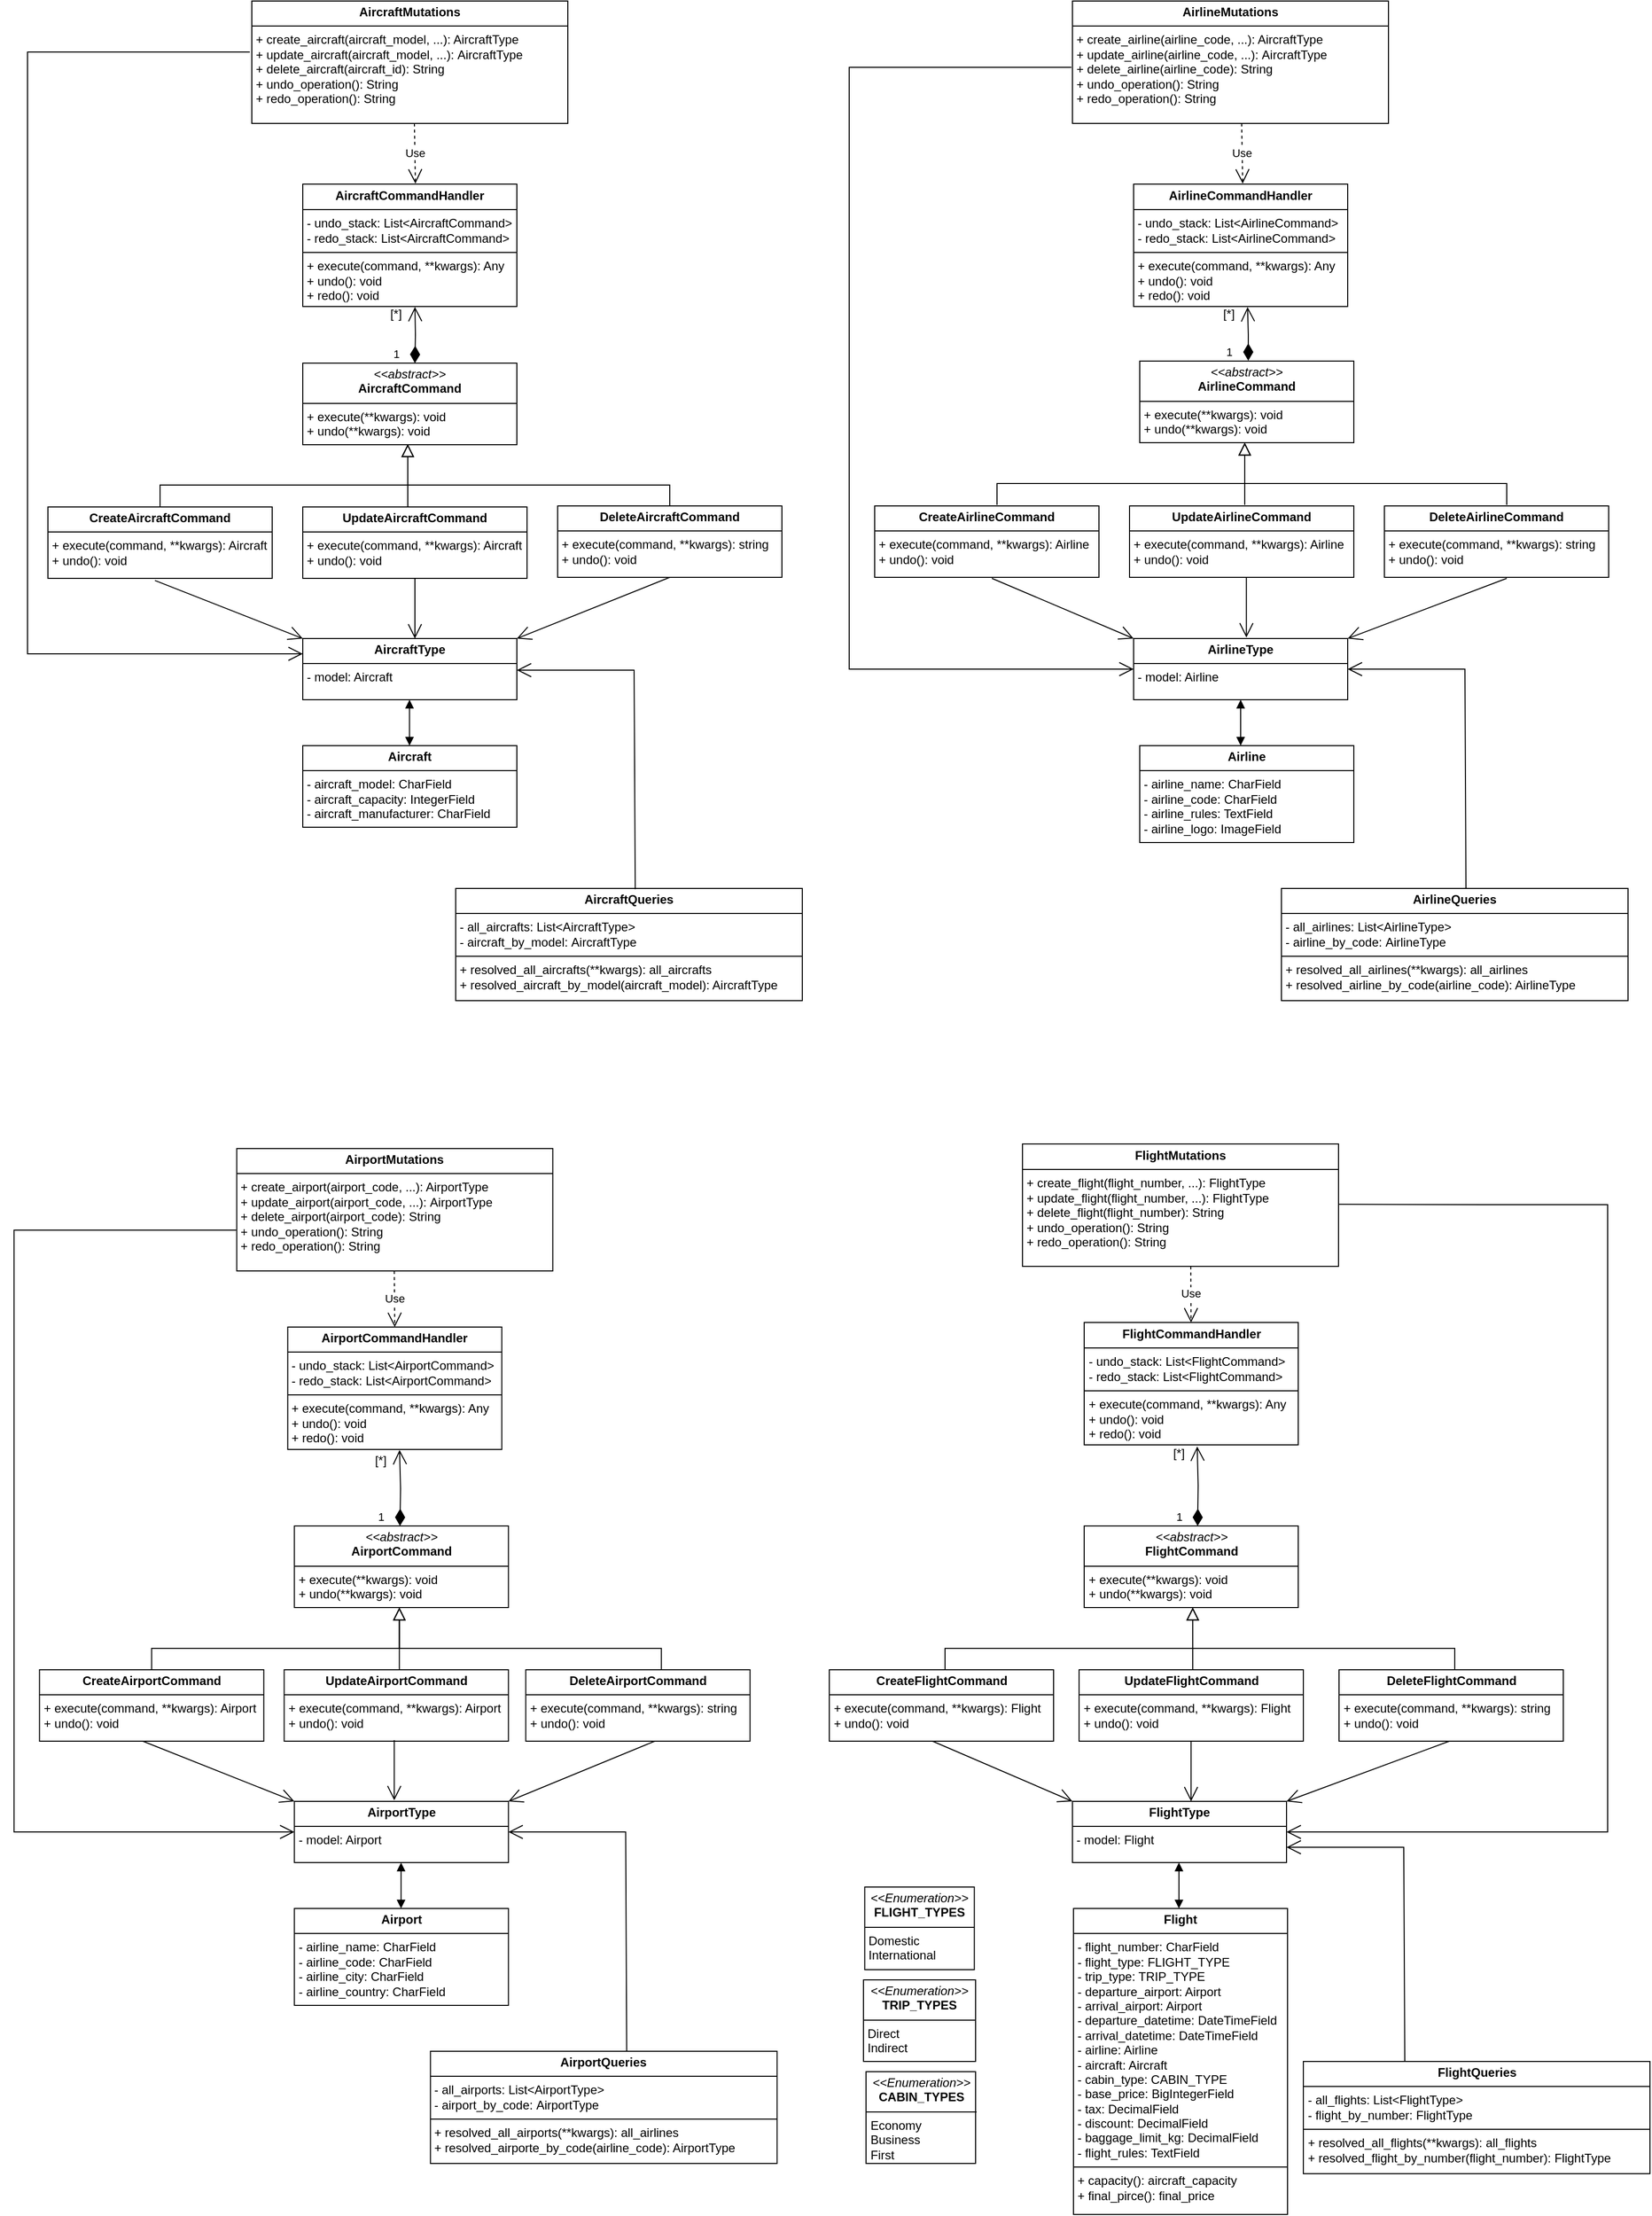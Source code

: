 <mxfile version="25.0.2">
  <diagram id="C5RBs43oDa-KdzZeNtuy" name="Page-1">
    <mxGraphModel dx="2390" dy="1393" grid="1" gridSize="10" guides="1" tooltips="1" connect="1" arrows="1" fold="1" page="1" pageScale="1" pageWidth="827" pageHeight="1169" math="0" shadow="0">
      <root>
        <mxCell id="WIyWlLk6GJQsqaUBKTNV-0" />
        <mxCell id="WIyWlLk6GJQsqaUBKTNV-1" parent="WIyWlLk6GJQsqaUBKTNV-0" />
        <mxCell id="HoljnPIvToN0olSSxeQU-0" value="&lt;p style=&quot;margin:0px;margin-top:4px;text-align:center;&quot;&gt;&lt;b&gt;AircraftCommandHandler&lt;/b&gt;&lt;/p&gt;&lt;hr size=&quot;1&quot; style=&quot;border-style:solid;&quot;&gt;&lt;p style=&quot;margin:0px;margin-left:4px;&quot;&gt;- undo_stack: List&amp;lt;AircraftCommand&amp;gt;&lt;/p&gt;&lt;p style=&quot;margin:0px;margin-left:4px;&quot;&gt;- redo_stack: List&lt;span style=&quot;background-color: initial;&quot;&gt;&amp;lt;AircraftCommand&amp;gt;&lt;/span&gt;&lt;/p&gt;&lt;hr size=&quot;1&quot; style=&quot;border-style:solid;&quot;&gt;&lt;p style=&quot;margin:0px;margin-left:4px;&quot;&gt;+ execute(command, **kwargs): Any&lt;/p&gt;&lt;p style=&quot;margin:0px;margin-left:4px;&quot;&gt;+ undo(): void&lt;/p&gt;&lt;p style=&quot;margin:0px;margin-left:4px;&quot;&gt;+ redo(): void&lt;/p&gt;" style="verticalAlign=top;align=left;overflow=fill;html=1;whiteSpace=wrap;" parent="WIyWlLk6GJQsqaUBKTNV-1" vertex="1">
          <mxGeometry x="320" y="274.5" width="210" height="120" as="geometry" />
        </mxCell>
        <mxCell id="HoljnPIvToN0olSSxeQU-1" value="&lt;p style=&quot;margin:0px;margin-top:4px;text-align:center;&quot;&gt;&lt;b&gt;AirlineCommandHandler&lt;/b&gt;&lt;/p&gt;&lt;hr size=&quot;1&quot; style=&quot;border-style:solid;&quot;&gt;&lt;p style=&quot;margin:0px;margin-left:4px;&quot;&gt;- undo_stack: List&lt;span style=&quot;background-color: initial;&quot;&gt;&amp;lt;AirlineCommand&amp;gt;&lt;/span&gt;&lt;/p&gt;&lt;p style=&quot;margin:0px;margin-left:4px;&quot;&gt;- redo_stack: List&lt;span style=&quot;background-color: initial;&quot;&gt;&amp;lt;&lt;/span&gt;Airline&lt;span style=&quot;background-color: initial;&quot;&gt;Command&amp;gt;&lt;/span&gt;&lt;/p&gt;&lt;hr size=&quot;1&quot; style=&quot;border-style:solid;&quot;&gt;&lt;p style=&quot;margin:0px;margin-left:4px;&quot;&gt;+ execute(command, **kwargs): Any&lt;/p&gt;&lt;p style=&quot;margin:0px;margin-left:4px;&quot;&gt;+ undo(): void&lt;/p&gt;&lt;p style=&quot;margin:0px;margin-left:4px;&quot;&gt;+ redo(): void&lt;/p&gt;" style="verticalAlign=top;align=left;overflow=fill;html=1;whiteSpace=wrap;" parent="WIyWlLk6GJQsqaUBKTNV-1" vertex="1">
          <mxGeometry x="1135" y="274.5" width="210" height="120" as="geometry" />
        </mxCell>
        <mxCell id="HoljnPIvToN0olSSxeQU-2" value="&lt;p style=&quot;margin:0px;margin-top:4px;text-align:center;&quot;&gt;&lt;b&gt;AirportCommandHandler&lt;/b&gt;&lt;/p&gt;&lt;hr size=&quot;1&quot; style=&quot;border-style:solid;&quot;&gt;&lt;p style=&quot;margin:0px;margin-left:4px;&quot;&gt;- undo_stack: List&lt;span style=&quot;background-color: initial;&quot;&gt;&amp;lt;AirportCommand&amp;gt;&lt;/span&gt;&lt;/p&gt;&lt;p style=&quot;margin:0px;margin-left:4px;&quot;&gt;- redo_stack: List&lt;span style=&quot;background-color: initial;&quot;&gt;&amp;lt;&lt;/span&gt;Airport&lt;span style=&quot;background-color: initial;&quot;&gt;Command&amp;gt;&lt;/span&gt;&lt;/p&gt;&lt;hr size=&quot;1&quot; style=&quot;border-style:solid;&quot;&gt;&lt;p style=&quot;margin:0px;margin-left:4px;&quot;&gt;+ execute(command, **kwargs): Any&lt;/p&gt;&lt;p style=&quot;margin:0px;margin-left:4px;&quot;&gt;+ undo(): void&lt;/p&gt;&lt;p style=&quot;margin:0px;margin-left:4px;&quot;&gt;+ redo(): void&lt;/p&gt;" style="verticalAlign=top;align=left;overflow=fill;html=1;whiteSpace=wrap;" parent="WIyWlLk6GJQsqaUBKTNV-1" vertex="1">
          <mxGeometry x="305.25" y="1395" width="210" height="120" as="geometry" />
        </mxCell>
        <mxCell id="HoljnPIvToN0olSSxeQU-3" value="&lt;p style=&quot;margin:0px;margin-top:4px;text-align:center;&quot;&gt;&lt;b&gt;FlightCommandHandler&lt;/b&gt;&lt;/p&gt;&lt;hr size=&quot;1&quot; style=&quot;border-style:solid;&quot;&gt;&lt;p style=&quot;margin:0px;margin-left:4px;&quot;&gt;- undo_stack: List&lt;span style=&quot;background-color: initial;&quot;&gt;&amp;lt;FlightCommand&amp;gt;&lt;/span&gt;&lt;/p&gt;&lt;p style=&quot;margin:0px;margin-left:4px;&quot;&gt;- redo_stack: List&lt;span style=&quot;background-color: initial;&quot;&gt;&amp;lt;&lt;/span&gt;Flight&lt;span style=&quot;background-color: initial;&quot;&gt;Command&amp;gt;&lt;/span&gt;&lt;/p&gt;&lt;hr size=&quot;1&quot; style=&quot;border-style:solid;&quot;&gt;&lt;p style=&quot;margin:0px;margin-left:4px;&quot;&gt;+ execute(command, **kwargs): Any&lt;/p&gt;&lt;p style=&quot;margin:0px;margin-left:4px;&quot;&gt;+ undo(): void&lt;/p&gt;&lt;p style=&quot;margin:0px;margin-left:4px;&quot;&gt;+ redo(): void&lt;/p&gt;" style="verticalAlign=top;align=left;overflow=fill;html=1;whiteSpace=wrap;" parent="WIyWlLk6GJQsqaUBKTNV-1" vertex="1">
          <mxGeometry x="1086.5" y="1390.5" width="210" height="120" as="geometry" />
        </mxCell>
        <mxCell id="HoljnPIvToN0olSSxeQU-4" value="&lt;p style=&quot;margin:0px;margin-top:4px;text-align:center;&quot;&gt;&lt;i&gt;&amp;lt;&amp;lt;abstract&amp;gt;&amp;gt;&lt;/i&gt;&lt;br&gt;&lt;b&gt;AircraftCommand&lt;/b&gt;&lt;/p&gt;&lt;hr size=&quot;1&quot; style=&quot;border-style:solid;&quot;&gt;&lt;p style=&quot;margin:0px;margin-left:4px;&quot;&gt;+ execute(**kwargs): void&lt;br&gt;+&amp;nbsp;&lt;span style=&quot;background-color: initial;&quot;&gt;undo(**kwargs): void&lt;/span&gt;&lt;/p&gt;" style="verticalAlign=top;align=left;overflow=fill;html=1;whiteSpace=wrap;" parent="WIyWlLk6GJQsqaUBKTNV-1" vertex="1">
          <mxGeometry x="320" y="450" width="210" height="80" as="geometry" />
        </mxCell>
        <mxCell id="HoljnPIvToN0olSSxeQU-5" value="&lt;p style=&quot;margin:0px;margin-top:4px;text-align:center;&quot;&gt;&lt;i&gt;&amp;lt;&amp;lt;abstract&amp;gt;&amp;gt;&lt;/i&gt;&lt;br&gt;&lt;b&gt;AirlineCommand&lt;/b&gt;&lt;/p&gt;&lt;hr size=&quot;1&quot; style=&quot;border-style:solid;&quot;&gt;&lt;p style=&quot;margin:0px;margin-left:4px;&quot;&gt;+ execute(**kwargs): void&lt;br&gt;+&amp;nbsp;&lt;span style=&quot;background-color: initial;&quot;&gt;undo(**kwargs): void&lt;/span&gt;&lt;/p&gt;" style="verticalAlign=top;align=left;overflow=fill;html=1;whiteSpace=wrap;" parent="WIyWlLk6GJQsqaUBKTNV-1" vertex="1">
          <mxGeometry x="1141" y="448" width="210" height="80" as="geometry" />
        </mxCell>
        <mxCell id="HoljnPIvToN0olSSxeQU-6" value="&lt;p style=&quot;margin:0px;margin-top:4px;text-align:center;&quot;&gt;&lt;i&gt;&amp;lt;&amp;lt;abstract&amp;gt;&amp;gt;&lt;/i&gt;&lt;br&gt;&lt;b&gt;FlightCommand&lt;/b&gt;&lt;/p&gt;&lt;hr size=&quot;1&quot; style=&quot;border-style:solid;&quot;&gt;&lt;p style=&quot;margin:0px;margin-left:4px;&quot;&gt;+ execute(**kwargs): void&lt;br&gt;+&amp;nbsp;&lt;span style=&quot;background-color: initial;&quot;&gt;undo(**kwargs): void&lt;/span&gt;&lt;/p&gt;" style="verticalAlign=top;align=left;overflow=fill;html=1;whiteSpace=wrap;" parent="WIyWlLk6GJQsqaUBKTNV-1" vertex="1">
          <mxGeometry x="1086.5" y="1590" width="210" height="80" as="geometry" />
        </mxCell>
        <mxCell id="HoljnPIvToN0olSSxeQU-7" value="&lt;p style=&quot;margin:0px;margin-top:4px;text-align:center;&quot;&gt;&lt;i&gt;&amp;lt;&amp;lt;abstract&amp;gt;&amp;gt;&lt;/i&gt;&lt;br&gt;&lt;b&gt;AirportCommand&lt;/b&gt;&lt;/p&gt;&lt;hr size=&quot;1&quot; style=&quot;border-style:solid;&quot;&gt;&lt;p style=&quot;margin:0px;margin-left:4px;&quot;&gt;+ execute(**kwargs): void&lt;br&gt;+&amp;nbsp;&lt;span style=&quot;background-color: initial;&quot;&gt;undo(**kwargs): void&lt;/span&gt;&lt;/p&gt;" style="verticalAlign=top;align=left;overflow=fill;html=1;whiteSpace=wrap;" parent="WIyWlLk6GJQsqaUBKTNV-1" vertex="1">
          <mxGeometry x="311.75" y="1590" width="210" height="80" as="geometry" />
        </mxCell>
        <mxCell id="HoljnPIvToN0olSSxeQU-8" value="&lt;p style=&quot;margin:0px;margin-top:4px;text-align:center;&quot;&gt;&lt;b&gt;CreateAirlineCommand&lt;/b&gt;&lt;br&gt;&lt;/p&gt;&lt;hr size=&quot;1&quot; style=&quot;border-style:solid;&quot;&gt;&lt;p style=&quot;margin:0px;margin-left:4px;&quot;&gt;&lt;/p&gt;&lt;p style=&quot;margin:0px;margin-left:4px;&quot;&gt;+ execute(command, **kwargs): Airline&lt;/p&gt;&lt;p style=&quot;margin:0px;margin-left:4px;&quot;&gt;+ undo(): void&lt;/p&gt;" style="verticalAlign=top;align=left;overflow=fill;html=1;whiteSpace=wrap;" parent="WIyWlLk6GJQsqaUBKTNV-1" vertex="1">
          <mxGeometry x="881" y="590" width="220" height="70" as="geometry" />
        </mxCell>
        <mxCell id="HoljnPIvToN0olSSxeQU-9" value="&lt;p style=&quot;margin:0px;margin-top:4px;text-align:center;&quot;&gt;&lt;b&gt;CreateAircraftCommand&lt;/b&gt;&lt;/p&gt;&lt;hr size=&quot;1&quot; style=&quot;border-style:solid;&quot;&gt;&lt;p style=&quot;margin:0px;margin-left:4px;&quot;&gt;+ execute(command, **kwargs): Aircraft&lt;/p&gt;&lt;p style=&quot;margin:0px;margin-left:4px;&quot;&gt;+ undo(): void&lt;/p&gt;" style="verticalAlign=top;align=left;overflow=fill;html=1;whiteSpace=wrap;" parent="WIyWlLk6GJQsqaUBKTNV-1" vertex="1">
          <mxGeometry x="70" y="591" width="220" height="70" as="geometry" />
        </mxCell>
        <mxCell id="HoljnPIvToN0olSSxeQU-10" value="&lt;p style=&quot;margin:0px;margin-top:4px;text-align:center;&quot;&gt;&lt;b&gt;CreateAirportCommand&lt;/b&gt;&lt;/p&gt;&lt;hr size=&quot;1&quot; style=&quot;border-style:solid;&quot;&gt;&lt;p style=&quot;margin:0px;margin-left:4px;&quot;&gt;+ execute(command, **kwargs): Airport&lt;/p&gt;&lt;p style=&quot;margin:0px;margin-left:4px;&quot;&gt;+ undo(): void&lt;/p&gt;" style="verticalAlign=top;align=left;overflow=fill;html=1;whiteSpace=wrap;" parent="WIyWlLk6GJQsqaUBKTNV-1" vertex="1">
          <mxGeometry x="61.75" y="1731" width="220" height="70" as="geometry" />
        </mxCell>
        <mxCell id="HoljnPIvToN0olSSxeQU-11" value="&lt;p style=&quot;margin:0px;margin-top:4px;text-align:center;&quot;&gt;&lt;b&gt;CreateFlightCommand&lt;/b&gt;&lt;/p&gt;&lt;hr size=&quot;1&quot; style=&quot;border-style:solid;&quot;&gt;&lt;p style=&quot;margin:0px;margin-left:4px;&quot;&gt;+ execute(command, **kwargs): Flight&lt;/p&gt;&lt;p style=&quot;margin:0px;margin-left:4px;&quot;&gt;+ undo(): void&lt;/p&gt;" style="verticalAlign=top;align=left;overflow=fill;html=1;whiteSpace=wrap;" parent="WIyWlLk6GJQsqaUBKTNV-1" vertex="1">
          <mxGeometry x="836.5" y="1731" width="220" height="70" as="geometry" />
        </mxCell>
        <mxCell id="HoljnPIvToN0olSSxeQU-12" value="&lt;p style=&quot;margin:0px;margin-top:4px;text-align:center;&quot;&gt;&lt;b&gt;UpdateAirlineCommand&lt;/b&gt;&lt;br&gt;&lt;/p&gt;&lt;hr size=&quot;1&quot; style=&quot;border-style:solid;&quot;&gt;&lt;p style=&quot;margin:0px;margin-left:4px;&quot;&gt;&lt;/p&gt;&lt;p style=&quot;margin:0px;margin-left:4px;&quot;&gt;+ execute(command, **kwargs): Airline&lt;/p&gt;&lt;p style=&quot;margin:0px;margin-left:4px;&quot;&gt;+ undo(): void&lt;/p&gt;" style="verticalAlign=top;align=left;overflow=fill;html=1;whiteSpace=wrap;" parent="WIyWlLk6GJQsqaUBKTNV-1" vertex="1">
          <mxGeometry x="1131" y="590" width="220" height="70" as="geometry" />
        </mxCell>
        <mxCell id="HoljnPIvToN0olSSxeQU-13" value="&lt;p style=&quot;margin:0px;margin-top:4px;text-align:center;&quot;&gt;&lt;b&gt;UpdateAircraftCommand&lt;/b&gt;&lt;/p&gt;&lt;hr size=&quot;1&quot; style=&quot;border-style:solid;&quot;&gt;&lt;p style=&quot;margin:0px;margin-left:4px;&quot;&gt;+ execute(command, **kwargs): Aircraft&lt;/p&gt;&lt;p style=&quot;margin:0px;margin-left:4px;&quot;&gt;+ undo(): void&lt;/p&gt;" style="verticalAlign=top;align=left;overflow=fill;html=1;whiteSpace=wrap;" parent="WIyWlLk6GJQsqaUBKTNV-1" vertex="1">
          <mxGeometry x="320" y="591" width="220" height="70" as="geometry" />
        </mxCell>
        <mxCell id="HoljnPIvToN0olSSxeQU-14" value="&lt;p style=&quot;margin:0px;margin-top:4px;text-align:center;&quot;&gt;&lt;b&gt;UpdateAirportCommand&lt;/b&gt;&lt;/p&gt;&lt;hr size=&quot;1&quot; style=&quot;border-style:solid;&quot;&gt;&lt;p style=&quot;margin:0px;margin-left:4px;&quot;&gt;+ execute(command, **kwargs): Airport&lt;/p&gt;&lt;p style=&quot;margin:0px;margin-left:4px;&quot;&gt;+ undo(): void&lt;/p&gt;" style="verticalAlign=top;align=left;overflow=fill;html=1;whiteSpace=wrap;" parent="WIyWlLk6GJQsqaUBKTNV-1" vertex="1">
          <mxGeometry x="301.75" y="1731" width="220" height="70" as="geometry" />
        </mxCell>
        <mxCell id="HoljnPIvToN0olSSxeQU-15" value="&lt;p style=&quot;margin:0px;margin-top:4px;text-align:center;&quot;&gt;&lt;b&gt;UpdateFlightCommand&lt;/b&gt;&lt;/p&gt;&lt;hr size=&quot;1&quot; style=&quot;border-style:solid;&quot;&gt;&lt;p style=&quot;margin:0px;margin-left:4px;&quot;&gt;+ execute(command, **kwargs): Flight&lt;/p&gt;&lt;p style=&quot;margin:0px;margin-left:4px;&quot;&gt;+ undo(): void&lt;/p&gt;" style="verticalAlign=top;align=left;overflow=fill;html=1;whiteSpace=wrap;" parent="WIyWlLk6GJQsqaUBKTNV-1" vertex="1">
          <mxGeometry x="1081.5" y="1731" width="220" height="70" as="geometry" />
        </mxCell>
        <mxCell id="HoljnPIvToN0olSSxeQU-16" value="&lt;p style=&quot;margin:0px;margin-top:4px;text-align:center;&quot;&gt;&lt;b style=&quot;background-color: initial;&quot;&gt;Delete&lt;/b&gt;&lt;b&gt;AirlineCommand&lt;/b&gt;&lt;br&gt;&lt;/p&gt;&lt;hr size=&quot;1&quot; style=&quot;border-style:solid;&quot;&gt;&lt;p style=&quot;margin:0px;margin-left:4px;&quot;&gt;&lt;/p&gt;&lt;p style=&quot;margin:0px;margin-left:4px;&quot;&gt;+ execute(command, **kwargs): string&lt;/p&gt;&lt;p style=&quot;margin:0px;margin-left:4px;&quot;&gt;+ undo(): void&lt;/p&gt;" style="verticalAlign=top;align=left;overflow=fill;html=1;whiteSpace=wrap;" parent="WIyWlLk6GJQsqaUBKTNV-1" vertex="1">
          <mxGeometry x="1381" y="590" width="220" height="70" as="geometry" />
        </mxCell>
        <mxCell id="HoljnPIvToN0olSSxeQU-17" value="&lt;p style=&quot;margin:0px;margin-top:4px;text-align:center;&quot;&gt;&lt;b&gt;DeleteAircraftCommand&lt;/b&gt;&lt;/p&gt;&lt;hr size=&quot;1&quot; style=&quot;border-style:solid;&quot;&gt;&lt;p style=&quot;margin:0px;margin-left:4px;&quot;&gt;+ execute(command, **kwargs):&amp;nbsp;&lt;span style=&quot;background-color: initial;&quot;&gt;string&lt;/span&gt;&lt;/p&gt;&lt;p style=&quot;margin:0px;margin-left:4px;&quot;&gt;+ undo(): void&lt;/p&gt;" style="verticalAlign=top;align=left;overflow=fill;html=1;whiteSpace=wrap;" parent="WIyWlLk6GJQsqaUBKTNV-1" vertex="1">
          <mxGeometry x="570" y="590" width="220" height="70" as="geometry" />
        </mxCell>
        <mxCell id="HoljnPIvToN0olSSxeQU-18" value="&lt;p style=&quot;margin:0px;margin-top:4px;text-align:center;&quot;&gt;&lt;b style=&quot;background-color: initial;&quot;&gt;Delete&lt;/b&gt;&lt;b&gt;AirportCommand&lt;/b&gt;&lt;/p&gt;&lt;hr size=&quot;1&quot; style=&quot;border-style:solid;&quot;&gt;&lt;p style=&quot;margin:0px;margin-left:4px;&quot;&gt;+ execute(command, **kwargs):&amp;nbsp;&lt;span style=&quot;background-color: initial;&quot;&gt;string&lt;/span&gt;&lt;/p&gt;&lt;p style=&quot;margin:0px;margin-left:4px;&quot;&gt;+ undo(): void&lt;/p&gt;" style="verticalAlign=top;align=left;overflow=fill;html=1;whiteSpace=wrap;" parent="WIyWlLk6GJQsqaUBKTNV-1" vertex="1">
          <mxGeometry x="538.75" y="1731" width="220" height="70" as="geometry" />
        </mxCell>
        <mxCell id="HoljnPIvToN0olSSxeQU-19" value="&lt;p style=&quot;margin:0px;margin-top:4px;text-align:center;&quot;&gt;&lt;b style=&quot;background-color: initial;&quot;&gt;Delete&lt;/b&gt;&lt;b&gt;FlightCommand&lt;/b&gt;&lt;/p&gt;&lt;hr size=&quot;1&quot; style=&quot;border-style:solid;&quot;&gt;&lt;p style=&quot;margin:0px;margin-left:4px;&quot;&gt;+ execute(command, **kwargs):&amp;nbsp;&lt;span style=&quot;background-color: initial;&quot;&gt;string&lt;/span&gt;&lt;/p&gt;&lt;p style=&quot;margin:0px;margin-left:4px;&quot;&gt;+ undo(): void&lt;/p&gt;" style="verticalAlign=top;align=left;overflow=fill;html=1;whiteSpace=wrap;" parent="WIyWlLk6GJQsqaUBKTNV-1" vertex="1">
          <mxGeometry x="1336.5" y="1731" width="220" height="70" as="geometry" />
        </mxCell>
        <mxCell id="7V25W6T46P4_TIu0LL9h-0" value="&lt;p style=&quot;margin:0px;margin-top:4px;text-align:center;&quot;&gt;&lt;b&gt;AircraftType&lt;/b&gt;&lt;/p&gt;&lt;hr size=&quot;1&quot; style=&quot;border-style:solid;&quot;&gt;&lt;p style=&quot;margin:0px;margin-left:4px;&quot;&gt;-&amp;nbsp;&lt;span style=&quot;background-color: initial;&quot;&gt;model: Aircraft&lt;/span&gt;&lt;/p&gt;" style="verticalAlign=top;align=left;overflow=fill;html=1;whiteSpace=wrap;" parent="WIyWlLk6GJQsqaUBKTNV-1" vertex="1">
          <mxGeometry x="320" y="720" width="210" height="60" as="geometry" />
        </mxCell>
        <mxCell id="7V25W6T46P4_TIu0LL9h-1" value="&lt;p style=&quot;margin:0px;margin-top:4px;text-align:center;&quot;&gt;&lt;b&gt;AirlineType&lt;/b&gt;&lt;/p&gt;&lt;hr size=&quot;1&quot; style=&quot;border-style:solid;&quot;&gt;&lt;p style=&quot;margin:0px;margin-left:4px;&quot;&gt;- model: Airline&lt;/p&gt;" style="verticalAlign=top;align=left;overflow=fill;html=1;whiteSpace=wrap;" parent="WIyWlLk6GJQsqaUBKTNV-1" vertex="1">
          <mxGeometry x="1135" y="720" width="210" height="60" as="geometry" />
        </mxCell>
        <mxCell id="7V25W6T46P4_TIu0LL9h-2" value="&lt;p style=&quot;margin:0px;margin-top:4px;text-align:center;&quot;&gt;&lt;b&gt;AirportType&lt;/b&gt;&lt;/p&gt;&lt;hr size=&quot;1&quot; style=&quot;border-style:solid;&quot;&gt;&lt;p style=&quot;margin:0px;margin-left:4px;&quot;&gt;-&amp;nbsp;&lt;span style=&quot;background-color: initial;&quot;&gt;model: Airport&lt;/span&gt;&lt;/p&gt;" style="verticalAlign=top;align=left;overflow=fill;html=1;whiteSpace=wrap;" parent="WIyWlLk6GJQsqaUBKTNV-1" vertex="1">
          <mxGeometry x="311.75" y="1860" width="210" height="60" as="geometry" />
        </mxCell>
        <mxCell id="7V25W6T46P4_TIu0LL9h-3" value="&lt;p style=&quot;margin:0px;margin-top:4px;text-align:center;&quot;&gt;&lt;b&gt;FlightType&lt;/b&gt;&lt;/p&gt;&lt;hr size=&quot;1&quot; style=&quot;border-style:solid;&quot;&gt;&lt;p style=&quot;margin:0px;margin-left:4px;&quot;&gt;-&amp;nbsp;&lt;span style=&quot;background-color: initial;&quot;&gt;model: Flight&lt;/span&gt;&lt;/p&gt;" style="verticalAlign=top;align=left;overflow=fill;html=1;whiteSpace=wrap;" parent="WIyWlLk6GJQsqaUBKTNV-1" vertex="1">
          <mxGeometry x="1075" y="1860" width="210" height="60" as="geometry" />
        </mxCell>
        <mxCell id="7V25W6T46P4_TIu0LL9h-5" value="&lt;p style=&quot;margin:0px;margin-top:4px;text-align:center;&quot;&gt;&lt;b&gt;Aircraft&lt;/b&gt;&lt;/p&gt;&lt;hr size=&quot;1&quot; style=&quot;border-style:solid;&quot;&gt;&lt;p style=&quot;margin:0px;margin-left:4px;&quot;&gt;- aircraft_&lt;span style=&quot;background-color: initial;&quot;&gt;model: CharField&lt;/span&gt;&lt;/p&gt;&lt;p style=&quot;margin:0px;margin-left:4px;&quot;&gt;&lt;span style=&quot;background-color: initial;&quot;&gt;-&amp;nbsp;&lt;/span&gt;&lt;span style=&quot;background-color: initial;&quot;&gt;aircraft_capacity: IntegerField&lt;/span&gt;&lt;/p&gt;&lt;p style=&quot;margin:0px;margin-left:4px;&quot;&gt;&lt;span style=&quot;background-color: initial;&quot;&gt;-&amp;nbsp;&lt;/span&gt;&lt;span style=&quot;background-color: initial;&quot;&gt;aircraft_manufacturer: CharField&lt;/span&gt;&lt;/p&gt;" style="verticalAlign=top;align=left;overflow=fill;html=1;whiteSpace=wrap;" parent="WIyWlLk6GJQsqaUBKTNV-1" vertex="1">
          <mxGeometry x="320" y="825" width="210" height="80" as="geometry" />
        </mxCell>
        <mxCell id="7V25W6T46P4_TIu0LL9h-6" value="&lt;p style=&quot;margin:0px;margin-top:4px;text-align:center;&quot;&gt;&lt;b&gt;Airline&lt;/b&gt;&lt;/p&gt;&lt;hr size=&quot;1&quot; style=&quot;border-style:solid;&quot;&gt;&lt;p style=&quot;margin:0px;margin-left:4px;&quot;&gt;- airline_name: CharField&lt;/p&gt;&lt;p style=&quot;margin:0px;margin-left:4px;&quot;&gt;- airline_code: CharField&lt;br&gt;&lt;/p&gt;&lt;p style=&quot;margin:0px;margin-left:4px;&quot;&gt;- airline_rules: TextField&lt;br&gt;&lt;/p&gt;&lt;p style=&quot;margin:0px;margin-left:4px;&quot;&gt;- airline_logo: ImageField&lt;br&gt;&lt;/p&gt;" style="verticalAlign=top;align=left;overflow=fill;html=1;whiteSpace=wrap;" parent="WIyWlLk6GJQsqaUBKTNV-1" vertex="1">
          <mxGeometry x="1141" y="825" width="210" height="95" as="geometry" />
        </mxCell>
        <mxCell id="7V25W6T46P4_TIu0LL9h-9" value="&lt;p style=&quot;margin:0px;margin-top:4px;text-align:center;&quot;&gt;&lt;b&gt;Airport&lt;/b&gt;&lt;/p&gt;&lt;hr size=&quot;1&quot; style=&quot;border-style:solid;&quot;&gt;&lt;p style=&quot;margin:0px;margin-left:4px;&quot;&gt;- airline_name: CharField&lt;/p&gt;&lt;p style=&quot;margin:0px;margin-left:4px;&quot;&gt;- airline_code: CharField&lt;br&gt;&lt;/p&gt;&lt;p style=&quot;margin:0px;margin-left:4px;&quot;&gt;- airline_city:&amp;nbsp;&lt;span style=&quot;background-color: initial;&quot;&gt;CharField&lt;/span&gt;&lt;br&gt;&lt;/p&gt;&lt;p style=&quot;margin:0px;margin-left:4px;&quot;&gt;- airline_country:&amp;nbsp;&lt;span style=&quot;background-color: initial;&quot;&gt;CharField&lt;/span&gt;&lt;br&gt;&lt;/p&gt;" style="verticalAlign=top;align=left;overflow=fill;html=1;whiteSpace=wrap;" parent="WIyWlLk6GJQsqaUBKTNV-1" vertex="1">
          <mxGeometry x="311.75" y="1965" width="210" height="95" as="geometry" />
        </mxCell>
        <mxCell id="7V25W6T46P4_TIu0LL9h-10" value="&lt;p style=&quot;margin:0px;margin-top:4px;text-align:center;&quot;&gt;&lt;b&gt;Flight&lt;/b&gt;&lt;/p&gt;&lt;hr size=&quot;1&quot; style=&quot;border-style:solid;&quot;&gt;&lt;p style=&quot;margin:0px;margin-left:4px;&quot;&gt;- flight_number: CharField&lt;/p&gt;&lt;p style=&quot;margin:0px;margin-left:4px;&quot;&gt;- flight_type: FLIGHT_TYPE&lt;/p&gt;&lt;p style=&quot;margin:0px;margin-left:4px;&quot;&gt;- trip_type: TRIP_TYPE&lt;/p&gt;&lt;p style=&quot;margin:0px;margin-left:4px;&quot;&gt;- departure_airport: Airport&lt;/p&gt;&lt;p style=&quot;margin:0px;margin-left:4px;&quot;&gt;- arrival_airport: Airport&lt;/p&gt;&lt;p style=&quot;margin:0px;margin-left:4px;&quot;&gt;- departure_datetime: DateTimeField&lt;/p&gt;&lt;p style=&quot;margin:0px;margin-left:4px;&quot;&gt;- arrival_datetime: DateTimeField&lt;/p&gt;&lt;p style=&quot;margin:0px;margin-left:4px;&quot;&gt;- airline: Airline&lt;/p&gt;&lt;p style=&quot;margin:0px;margin-left:4px;&quot;&gt;- aircraft: Aircraft&lt;/p&gt;&lt;p style=&quot;margin:0px;margin-left:4px;&quot;&gt;- cabin_type: CABIN_TYPE&lt;/p&gt;&lt;p style=&quot;margin:0px;margin-left:4px;&quot;&gt;- base_price: BigIntegerField&lt;/p&gt;&lt;p style=&quot;margin:0px;margin-left:4px;&quot;&gt;- tax: DecimalField&lt;/p&gt;&lt;p style=&quot;margin:0px;margin-left:4px;&quot;&gt;- discount: DecimalField&lt;/p&gt;&lt;p style=&quot;margin:0px;margin-left:4px;&quot;&gt;- baggage_limit_kg: DecimalField&lt;/p&gt;&lt;p style=&quot;margin:0px;margin-left:4px;&quot;&gt;- flight_rules: TextField&lt;/p&gt;&lt;hr size=&quot;1&quot; style=&quot;border-style:solid;&quot;&gt;&lt;p style=&quot;margin:0px;margin-left:4px;&quot;&gt;+ capacity(): aircraft_capacity&lt;/p&gt;&lt;p style=&quot;margin:0px;margin-left:4px;&quot;&gt;+ final_pirce(): final_price&lt;/p&gt;" style="verticalAlign=top;align=left;overflow=fill;html=1;whiteSpace=wrap;" parent="WIyWlLk6GJQsqaUBKTNV-1" vertex="1">
          <mxGeometry x="1076" y="1965" width="210" height="300" as="geometry" />
        </mxCell>
        <mxCell id="DfnrkDPRVZY2xQV3LHMG-0" value="&lt;p style=&quot;margin:0px;margin-top:4px;text-align:center;&quot;&gt;&lt;i&gt;&amp;lt;&amp;lt;Enumeration&amp;gt;&amp;gt;&lt;/i&gt;&lt;br&gt;&lt;b&gt;FLIGHT_TYPES&lt;/b&gt;&lt;/p&gt;&lt;hr size=&quot;1&quot; style=&quot;border-style:solid;&quot;&gt;&lt;p style=&quot;margin:0px;margin-left:4px;&quot;&gt;Domestic&lt;br&gt;International&lt;/p&gt;" style="verticalAlign=top;align=left;overflow=fill;html=1;whiteSpace=wrap;" vertex="1" parent="WIyWlLk6GJQsqaUBKTNV-1">
          <mxGeometry x="871.25" y="1944" width="107.5" height="81" as="geometry" />
        </mxCell>
        <mxCell id="DfnrkDPRVZY2xQV3LHMG-1" value="&lt;p style=&quot;margin:0px;margin-top:4px;text-align:center;&quot;&gt;&lt;i&gt;&amp;lt;&amp;lt;Enumeration&amp;gt;&amp;gt;&lt;/i&gt;&lt;br&gt;&lt;b&gt;TRIP_TYPES&lt;/b&gt;&lt;/p&gt;&lt;hr size=&quot;1&quot; style=&quot;border-style:solid;&quot;&gt;&lt;p style=&quot;margin:0px;margin-left:4px;&quot;&gt;Direct&lt;br&gt;Indirect&lt;/p&gt;" style="verticalAlign=top;align=left;overflow=fill;html=1;whiteSpace=wrap;" vertex="1" parent="WIyWlLk6GJQsqaUBKTNV-1">
          <mxGeometry x="870" y="2035" width="110" height="80" as="geometry" />
        </mxCell>
        <mxCell id="DfnrkDPRVZY2xQV3LHMG-2" value="&lt;p style=&quot;margin:0px;margin-top:4px;text-align:center;&quot;&gt;&lt;i&gt;&amp;lt;&amp;lt;Enumeration&amp;gt;&amp;gt;&lt;/i&gt;&lt;br&gt;&lt;b&gt;CABIN_TYPES&lt;/b&gt;&lt;/p&gt;&lt;hr size=&quot;1&quot; style=&quot;border-style:solid;&quot;&gt;&lt;p style=&quot;margin:0px;margin-left:4px;&quot;&gt;Economy&lt;br&gt;Business&lt;/p&gt;&lt;p style=&quot;margin:0px;margin-left:4px;&quot;&gt;First&lt;/p&gt;" style="verticalAlign=top;align=left;overflow=fill;html=1;whiteSpace=wrap;" vertex="1" parent="WIyWlLk6GJQsqaUBKTNV-1">
          <mxGeometry x="872.5" y="2125" width="107.5" height="90" as="geometry" />
        </mxCell>
        <mxCell id="DfnrkDPRVZY2xQV3LHMG-3" value="" style="endArrow=block;endSize=10;endFill=0;shadow=0;strokeWidth=1;rounded=0;curved=0;edgeStyle=elbowEdgeStyle;elbow=vertical;entryX=0.5;entryY=1;entryDx=0;entryDy=0;" edge="1" parent="WIyWlLk6GJQsqaUBKTNV-1">
          <mxGeometry width="160" relative="1" as="geometry">
            <mxPoint x="680" y="590.5" as="sourcePoint" />
            <mxPoint x="423" y="529.5" as="targetPoint" />
            <Array as="points">
              <mxPoint x="550" y="569.5" />
            </Array>
          </mxGeometry>
        </mxCell>
        <mxCell id="DfnrkDPRVZY2xQV3LHMG-4" value="" style="endArrow=block;endSize=10;endFill=0;shadow=0;strokeWidth=1;rounded=0;curved=0;edgeStyle=elbowEdgeStyle;elbow=vertical;entryX=0.5;entryY=1;entryDx=0;entryDy=0;" edge="1" parent="WIyWlLk6GJQsqaUBKTNV-1">
          <mxGeometry width="160" relative="1" as="geometry">
            <mxPoint x="180" y="590.5" as="sourcePoint" />
            <mxPoint x="423" y="529.5" as="targetPoint" />
            <Array as="points">
              <mxPoint x="360" y="569.5" />
            </Array>
          </mxGeometry>
        </mxCell>
        <mxCell id="DfnrkDPRVZY2xQV3LHMG-5" value="" style="endArrow=block;endSize=10;endFill=0;shadow=0;strokeWidth=1;rounded=0;curved=0;edgeStyle=elbowEdgeStyle;elbow=vertical;entryX=0.5;entryY=1;entryDx=0;entryDy=0;" edge="1" parent="WIyWlLk6GJQsqaUBKTNV-1">
          <mxGeometry width="160" relative="1" as="geometry">
            <mxPoint x="423" y="590.5" as="sourcePoint" />
            <mxPoint x="423" y="529.5" as="targetPoint" />
            <Array as="points">
              <mxPoint x="370" y="579.5" />
            </Array>
          </mxGeometry>
        </mxCell>
        <mxCell id="DfnrkDPRVZY2xQV3LHMG-6" value="&lt;p style=&quot;margin:0px;margin-top:4px;text-align:center;&quot;&gt;&lt;b&gt;AircraftMutations&lt;/b&gt;&lt;/p&gt;&lt;hr size=&quot;1&quot; style=&quot;border-style:solid;&quot;&gt;&lt;p style=&quot;margin:0px;margin-left:4px;&quot;&gt;&lt;/p&gt;&lt;p style=&quot;margin:0px;margin-left:4px;&quot;&gt;+ create_aircraft(aircraft_model, ...): AircraftType&lt;/p&gt;&lt;p style=&quot;margin:0px;margin-left:4px;&quot;&gt;+ update_aircraft(aircraft_model&lt;span style=&quot;background-color: initial;&quot;&gt;, ...&lt;/span&gt;&lt;span style=&quot;background-color: initial;&quot;&gt;):&amp;nbsp;&lt;/span&gt;&lt;span style=&quot;background-color: initial;&quot;&gt;AircraftType&lt;/span&gt;&lt;/p&gt;&lt;p style=&quot;margin:0px;margin-left:4px;&quot;&gt;+ delete_aircraft(aircraft_id): String&lt;/p&gt;&lt;p style=&quot;margin:0px;margin-left:4px;&quot;&gt;+ undo_operation(): String&lt;/p&gt;&lt;p style=&quot;margin:0px;margin-left:4px;&quot;&gt;+ redo_operation(): String&lt;/p&gt;" style="verticalAlign=top;align=left;overflow=fill;html=1;whiteSpace=wrap;" vertex="1" parent="WIyWlLk6GJQsqaUBKTNV-1">
          <mxGeometry x="270" y="95" width="310" height="120" as="geometry" />
        </mxCell>
        <mxCell id="DfnrkDPRVZY2xQV3LHMG-7" value="&lt;p style=&quot;margin:0px;margin-top:4px;text-align:center;&quot;&gt;&lt;b&gt;AircraftQueries&lt;/b&gt;&lt;br&gt;&lt;/p&gt;&lt;hr size=&quot;1&quot; style=&quot;border-style:solid;&quot;&gt;&lt;p style=&quot;margin: 0px 0px 0px 4px;&quot;&gt;-&amp;nbsp;&lt;span style=&quot;background-color: initial;&quot;&gt;all_aircrafts: List&amp;lt;&lt;/span&gt;AircraftType&lt;span style=&quot;background-color: initial;&quot;&gt;&amp;gt;&lt;/span&gt;&lt;/p&gt;&lt;p style=&quot;margin: 0px 0px 0px 4px;&quot;&gt;&lt;span style=&quot;background-color: initial;&quot;&gt;-&amp;nbsp;&lt;/span&gt;aircraft&lt;span style=&quot;background-color: initial;&quot;&gt;_by_model:&amp;nbsp;&lt;/span&gt;&lt;span style=&quot;background-color: initial;&quot;&gt;AircraftType&lt;/span&gt;&lt;/p&gt;&lt;hr size=&quot;1&quot; style=&quot;border-style:solid;&quot;&gt;&lt;p style=&quot;margin:0px;margin-left:4px;&quot;&gt;+ resolved_all_aircrafts(**kwargs):&amp;nbsp;&lt;span style=&quot;background-color: initial;&quot;&gt;all_aircrafts&lt;/span&gt;&lt;/p&gt;&lt;p style=&quot;margin:0px;margin-left:4px;&quot;&gt;+ resolved_aircraft&lt;span style=&quot;background-color: initial;&quot;&gt;_by_model&lt;/span&gt;(aircraft_model): AircraftType&amp;nbsp;&lt;/p&gt;" style="verticalAlign=top;align=left;overflow=fill;html=1;whiteSpace=wrap;" vertex="1" parent="WIyWlLk6GJQsqaUBKTNV-1">
          <mxGeometry x="470" y="965" width="340" height="110" as="geometry" />
        </mxCell>
        <mxCell id="DfnrkDPRVZY2xQV3LHMG-8" value="&lt;p style=&quot;margin:0px;margin-top:4px;text-align:center;&quot;&gt;&lt;b&gt;AirlineMutations&lt;/b&gt;&lt;/p&gt;&lt;hr size=&quot;1&quot; style=&quot;border-style:solid;&quot;&gt;&lt;p style=&quot;margin:0px;margin-left:4px;&quot;&gt;&lt;/p&gt;&lt;p style=&quot;margin:0px;margin-left:4px;&quot;&gt;+ create_airline(airline_code, ...): AircraftType&lt;/p&gt;&lt;p style=&quot;margin:0px;margin-left:4px;&quot;&gt;+ update_airline(airline_code&lt;span style=&quot;background-color: initial;&quot;&gt;, ...&lt;/span&gt;&lt;span style=&quot;background-color: initial;&quot;&gt;):&amp;nbsp;&lt;/span&gt;&lt;span style=&quot;background-color: initial;&quot;&gt;AircraftType&lt;/span&gt;&lt;/p&gt;&lt;p style=&quot;margin:0px;margin-left:4px;&quot;&gt;+ delete_airline(airline_code): String&lt;/p&gt;&lt;p style=&quot;margin:0px;margin-left:4px;&quot;&gt;+ undo_operation(): String&lt;/p&gt;&lt;p style=&quot;margin:0px;margin-left:4px;&quot;&gt;+ redo_operation(): String&lt;/p&gt;" style="verticalAlign=top;align=left;overflow=fill;html=1;whiteSpace=wrap;" vertex="1" parent="WIyWlLk6GJQsqaUBKTNV-1">
          <mxGeometry x="1075" y="95" width="310" height="120" as="geometry" />
        </mxCell>
        <mxCell id="DfnrkDPRVZY2xQV3LHMG-9" value="&lt;p style=&quot;margin:0px;margin-top:4px;text-align:center;&quot;&gt;&lt;b&gt;AirlineQueries&lt;/b&gt;&lt;br&gt;&lt;/p&gt;&lt;hr size=&quot;1&quot; style=&quot;border-style:solid;&quot;&gt;&lt;p style=&quot;margin: 0px 0px 0px 4px;&quot;&gt;-&amp;nbsp;&lt;span style=&quot;background-color: initial;&quot;&gt;all_airlines: List&amp;lt;&lt;/span&gt;AirlineType&lt;span style=&quot;background-color: initial;&quot;&gt;&amp;gt;&lt;/span&gt;&lt;/p&gt;&lt;p style=&quot;margin: 0px 0px 0px 4px;&quot;&gt;&lt;span style=&quot;background-color: initial;&quot;&gt;-&amp;nbsp;&lt;/span&gt;airline&lt;span style=&quot;background-color: initial;&quot;&gt;_by_code:&amp;nbsp;&lt;/span&gt;&lt;span style=&quot;background-color: initial;&quot;&gt;AirlineType&lt;/span&gt;&lt;/p&gt;&lt;hr size=&quot;1&quot; style=&quot;border-style:solid;&quot;&gt;&lt;p style=&quot;margin:0px;margin-left:4px;&quot;&gt;+ resolved_all_airlines(**kwargs):&amp;nbsp;&lt;span style=&quot;background-color: initial;&quot;&gt;all_airlines&lt;/span&gt;&lt;/p&gt;&lt;p style=&quot;margin:0px;margin-left:4px;&quot;&gt;+ resolved_airline&lt;span style=&quot;background-color: initial;&quot;&gt;_by_code&lt;/span&gt;(airline_code): AirlineType&amp;nbsp;&lt;/p&gt;" style="verticalAlign=top;align=left;overflow=fill;html=1;whiteSpace=wrap;" vertex="1" parent="WIyWlLk6GJQsqaUBKTNV-1">
          <mxGeometry x="1280" y="965" width="340" height="110" as="geometry" />
        </mxCell>
        <mxCell id="DfnrkDPRVZY2xQV3LHMG-10" value="&lt;p style=&quot;margin:0px;margin-top:4px;text-align:center;&quot;&gt;&lt;b&gt;AirportMutations&lt;/b&gt;&lt;/p&gt;&lt;hr size=&quot;1&quot; style=&quot;border-style:solid;&quot;&gt;&lt;p style=&quot;margin:0px;margin-left:4px;&quot;&gt;&lt;/p&gt;&lt;p style=&quot;margin:0px;margin-left:4px;&quot;&gt;+ create_airport(airport_code, ...): AirportType&lt;/p&gt;&lt;p style=&quot;margin:0px;margin-left:4px;&quot;&gt;+ update_airport(airport_code&lt;span style=&quot;background-color: initial;&quot;&gt;, ...&lt;/span&gt;&lt;span style=&quot;background-color: initial;&quot;&gt;):&amp;nbsp;&lt;/span&gt;&lt;span style=&quot;background-color: initial;&quot;&gt;Air&lt;/span&gt;port&lt;span style=&quot;background-color: initial;&quot;&gt;Type&lt;/span&gt;&lt;/p&gt;&lt;p style=&quot;margin:0px;margin-left:4px;&quot;&gt;+ delete_airport(airport_code): String&lt;/p&gt;&lt;p style=&quot;margin:0px;margin-left:4px;&quot;&gt;+ undo_operation(): String&lt;/p&gt;&lt;p style=&quot;margin:0px;margin-left:4px;&quot;&gt;+ redo_operation(): String&lt;/p&gt;" style="verticalAlign=top;align=left;overflow=fill;html=1;whiteSpace=wrap;" vertex="1" parent="WIyWlLk6GJQsqaUBKTNV-1">
          <mxGeometry x="255.25" y="1220" width="310" height="120" as="geometry" />
        </mxCell>
        <mxCell id="DfnrkDPRVZY2xQV3LHMG-11" value="&lt;p style=&quot;margin:0px;margin-top:4px;text-align:center;&quot;&gt;&lt;b&gt;AirportQueries&lt;/b&gt;&lt;br&gt;&lt;/p&gt;&lt;hr size=&quot;1&quot; style=&quot;border-style:solid;&quot;&gt;&lt;p style=&quot;margin: 0px 0px 0px 4px;&quot;&gt;-&amp;nbsp;&lt;span style=&quot;background-color: initial;&quot;&gt;all_air&lt;/span&gt;port&lt;span style=&quot;background-color: initial;&quot;&gt;s: List&amp;lt;&lt;/span&gt;AirportType&lt;span style=&quot;background-color: initial;&quot;&gt;&amp;gt;&lt;/span&gt;&lt;/p&gt;&lt;p style=&quot;margin: 0px 0px 0px 4px;&quot;&gt;&lt;span style=&quot;background-color: initial;&quot;&gt;-&amp;nbsp;&lt;/span&gt;airport&lt;span style=&quot;background-color: initial;&quot;&gt;_by_code:&amp;nbsp;&lt;/span&gt;&lt;span style=&quot;background-color: initial;&quot;&gt;Air&lt;/span&gt;port&lt;span style=&quot;background-color: initial;&quot;&gt;Type&lt;/span&gt;&lt;/p&gt;&lt;hr size=&quot;1&quot; style=&quot;border-style:solid;&quot;&gt;&lt;p style=&quot;margin:0px;margin-left:4px;&quot;&gt;+ resolved_all_airports(**kwargs):&amp;nbsp;&lt;span style=&quot;background-color: initial;&quot;&gt;all_airlines&lt;/span&gt;&lt;/p&gt;&lt;p style=&quot;margin:0px;margin-left:4px;&quot;&gt;+ resolved_airporte&lt;span style=&quot;background-color: initial;&quot;&gt;_by_code&lt;/span&gt;(airline_code): AirportType&amp;nbsp;&lt;/p&gt;" style="verticalAlign=top;align=left;overflow=fill;html=1;whiteSpace=wrap;" vertex="1" parent="WIyWlLk6GJQsqaUBKTNV-1">
          <mxGeometry x="445.25" y="2105" width="340" height="110" as="geometry" />
        </mxCell>
        <mxCell id="DfnrkDPRVZY2xQV3LHMG-12" value="&lt;p style=&quot;margin:0px;margin-top:4px;text-align:center;&quot;&gt;&lt;b&gt;FlightMutations&lt;/b&gt;&lt;/p&gt;&lt;hr size=&quot;1&quot; style=&quot;border-style:solid;&quot;&gt;&lt;p style=&quot;margin:0px;margin-left:4px;&quot;&gt;&lt;/p&gt;&lt;p style=&quot;margin:0px;margin-left:4px;&quot;&gt;+ create_flight(flight_number, ...): FlightType&lt;/p&gt;&lt;p style=&quot;margin:0px;margin-left:4px;&quot;&gt;+ update_flight(flight_number&lt;span style=&quot;background-color: initial;&quot;&gt;, ...&lt;/span&gt;&lt;span style=&quot;background-color: initial;&quot;&gt;):&amp;nbsp;&lt;/span&gt;Flight&lt;span style=&quot;background-color: initial;&quot;&gt;Type&lt;/span&gt;&lt;/p&gt;&lt;p style=&quot;margin:0px;margin-left:4px;&quot;&gt;+ delete_flight(flight_number): String&lt;/p&gt;&lt;p style=&quot;margin:0px;margin-left:4px;&quot;&gt;+ undo_operation(): String&lt;/p&gt;&lt;p style=&quot;margin:0px;margin-left:4px;&quot;&gt;+ redo_operation(): String&lt;/p&gt;" style="verticalAlign=top;align=left;overflow=fill;html=1;whiteSpace=wrap;" vertex="1" parent="WIyWlLk6GJQsqaUBKTNV-1">
          <mxGeometry x="1026" y="1215.5" width="310" height="120" as="geometry" />
        </mxCell>
        <mxCell id="DfnrkDPRVZY2xQV3LHMG-13" value="&lt;p style=&quot;margin:0px;margin-top:4px;text-align:center;&quot;&gt;&lt;b&gt;FlightQueries&lt;/b&gt;&lt;br&gt;&lt;/p&gt;&lt;hr size=&quot;1&quot; style=&quot;border-style:solid;&quot;&gt;&lt;p style=&quot;margin: 0px 0px 0px 4px;&quot;&gt;-&amp;nbsp;&lt;span style=&quot;background-color: initial;&quot;&gt;all_&lt;/span&gt;flight&lt;span style=&quot;background-color: initial;&quot;&gt;s: List&amp;lt;&lt;/span&gt;FlightType&lt;span style=&quot;background-color: initial;&quot;&gt;&amp;gt;&lt;/span&gt;&lt;/p&gt;&lt;p style=&quot;margin: 0px 0px 0px 4px;&quot;&gt;&lt;span style=&quot;background-color: initial;&quot;&gt;-&amp;nbsp;&lt;/span&gt;flight&lt;span style=&quot;background-color: initial;&quot;&gt;_by_&lt;/span&gt;number&lt;span style=&quot;background-color: initial;&quot;&gt;:&amp;nbsp;&lt;/span&gt;Flight&lt;span style=&quot;background-color: initial;&quot;&gt;Type&lt;/span&gt;&lt;/p&gt;&lt;hr size=&quot;1&quot; style=&quot;border-style:solid;&quot;&gt;&lt;p style=&quot;margin:0px;margin-left:4px;&quot;&gt;+ resolved_&lt;span style=&quot;background-color: initial;&quot;&gt;all_&lt;/span&gt;flight&lt;span style=&quot;background-color: initial;&quot;&gt;s&lt;/span&gt;(**kwargs):&amp;nbsp;&lt;span style=&quot;background-color: initial;&quot;&gt;all_&lt;/span&gt;&lt;span style=&quot;background-color: initial;&quot;&gt;flight&lt;/span&gt;&lt;span style=&quot;background-color: initial;&quot;&gt;s&lt;/span&gt;&lt;/p&gt;&lt;p style=&quot;margin:0px;margin-left:4px;&quot;&gt;+ resolved_flight&lt;span style=&quot;background-color: initial;&quot;&gt;_by_&lt;/span&gt;number(flight_number): FlightType&amp;nbsp;&lt;/p&gt;" style="verticalAlign=top;align=left;overflow=fill;html=1;whiteSpace=wrap;" vertex="1" parent="WIyWlLk6GJQsqaUBKTNV-1">
          <mxGeometry x="1301.5" y="2115" width="340" height="110" as="geometry" />
        </mxCell>
        <mxCell id="DfnrkDPRVZY2xQV3LHMG-14" value="" style="endArrow=open;endFill=1;endSize=12;html=1;rounded=0;exitX=0.5;exitY=1;exitDx=0;exitDy=0;entryX=1;entryY=0;entryDx=0;entryDy=0;" edge="1" parent="WIyWlLk6GJQsqaUBKTNV-1" source="HoljnPIvToN0olSSxeQU-17" target="7V25W6T46P4_TIu0LL9h-0">
          <mxGeometry width="160" relative="1" as="geometry">
            <mxPoint x="560" y="749.58" as="sourcePoint" />
            <mxPoint x="720" y="749.58" as="targetPoint" />
          </mxGeometry>
        </mxCell>
        <mxCell id="DfnrkDPRVZY2xQV3LHMG-15" value="" style="endArrow=open;endFill=1;endSize=12;html=1;rounded=0;exitX=0.5;exitY=1;exitDx=0;exitDy=0;" edge="1" parent="WIyWlLk6GJQsqaUBKTNV-1" source="HoljnPIvToN0olSSxeQU-13">
          <mxGeometry width="160" relative="1" as="geometry">
            <mxPoint x="254" y="700" as="sourcePoint" />
            <mxPoint x="430" y="720" as="targetPoint" />
          </mxGeometry>
        </mxCell>
        <mxCell id="DfnrkDPRVZY2xQV3LHMG-16" value="" style="endArrow=open;endFill=1;endSize=12;html=1;rounded=0;exitX=0.477;exitY=1.029;exitDx=0;exitDy=0;exitPerimeter=0;entryX=0;entryY=0;entryDx=0;entryDy=0;" edge="1" parent="WIyWlLk6GJQsqaUBKTNV-1" source="HoljnPIvToN0olSSxeQU-9" target="7V25W6T46P4_TIu0LL9h-0">
          <mxGeometry width="160" relative="1" as="geometry">
            <mxPoint x="350" y="690" as="sourcePoint" />
            <mxPoint x="510" y="690" as="targetPoint" />
          </mxGeometry>
        </mxCell>
        <mxCell id="DfnrkDPRVZY2xQV3LHMG-17" value="" style="endArrow=block;startArrow=block;endFill=1;startFill=1;html=1;rounded=0;entryX=0.5;entryY=0;entryDx=0;entryDy=0;exitX=0.5;exitY=1;exitDx=0;exitDy=0;" edge="1" parent="WIyWlLk6GJQsqaUBKTNV-1">
          <mxGeometry width="160" relative="1" as="geometry">
            <mxPoint x="424.71" y="780" as="sourcePoint" />
            <mxPoint x="424.71" y="825" as="targetPoint" />
          </mxGeometry>
        </mxCell>
        <mxCell id="DfnrkDPRVZY2xQV3LHMG-18" value="Use" style="endArrow=open;endSize=12;dashed=1;html=1;rounded=0;exitX=0.518;exitY=1.011;exitDx=0;exitDy=0;entryX=0.486;entryY=0;entryDx=0;entryDy=0;entryPerimeter=0;exitPerimeter=0;" edge="1" parent="WIyWlLk6GJQsqaUBKTNV-1">
          <mxGeometry x="-0.012" width="160" relative="1" as="geometry">
            <mxPoint x="429.5" y="215" as="sourcePoint" />
            <mxPoint x="430.5" y="274" as="targetPoint" />
            <mxPoint as="offset" />
          </mxGeometry>
        </mxCell>
        <mxCell id="DfnrkDPRVZY2xQV3LHMG-19" value="1" style="endArrow=open;html=1;endSize=12;startArrow=diamondThin;startSize=14;startFill=1;edgeStyle=orthogonalEdgeStyle;align=left;verticalAlign=bottom;rounded=0;exitX=0.5;exitY=0;exitDx=0;exitDy=0;entryX=0.524;entryY=1.003;entryDx=0;entryDy=0;entryPerimeter=0;" edge="1" parent="WIyWlLk6GJQsqaUBKTNV-1" target="HoljnPIvToN0olSSxeQU-0">
          <mxGeometry x="-1" y="23" relative="1" as="geometry">
            <mxPoint x="430" y="450" as="sourcePoint" />
            <mxPoint x="430" y="400" as="targetPoint" />
            <mxPoint as="offset" />
          </mxGeometry>
        </mxCell>
        <mxCell id="DfnrkDPRVZY2xQV3LHMG-20" value="[*]" style="text;html=1;align=center;verticalAlign=middle;resizable=0;points=[];autosize=1;strokeColor=none;fillColor=none;" vertex="1" parent="WIyWlLk6GJQsqaUBKTNV-1">
          <mxGeometry x="396" y="387" width="30" height="30" as="geometry" />
        </mxCell>
        <mxCell id="DfnrkDPRVZY2xQV3LHMG-21" value="" style="endArrow=open;endFill=1;endSize=12;html=1;rounded=0;exitX=0;exitY=0.5;exitDx=0;exitDy=0;entryX=0;entryY=0.25;entryDx=0;entryDy=0;" edge="1" parent="WIyWlLk6GJQsqaUBKTNV-1" target="7V25W6T46P4_TIu0LL9h-0">
          <mxGeometry width="160" relative="1" as="geometry">
            <mxPoint x="268" y="145" as="sourcePoint" />
            <mxPoint x="328" y="735" as="targetPoint" />
            <Array as="points">
              <mxPoint x="50" y="145" />
              <mxPoint x="50" y="585" />
              <mxPoint x="50" y="735" />
            </Array>
          </mxGeometry>
        </mxCell>
        <mxCell id="DfnrkDPRVZY2xQV3LHMG-22" value="" style="endArrow=open;endFill=1;endSize=12;html=1;rounded=0;entryX=1;entryY=0.75;entryDx=0;entryDy=0;exitX=0.518;exitY=0.007;exitDx=0;exitDy=0;exitPerimeter=0;" edge="1" parent="WIyWlLk6GJQsqaUBKTNV-1" source="DfnrkDPRVZY2xQV3LHMG-7">
          <mxGeometry width="160" relative="1" as="geometry">
            <mxPoint x="645" y="960" as="sourcePoint" />
            <mxPoint x="530" y="751" as="targetPoint" />
            <Array as="points">
              <mxPoint x="645" y="751" />
            </Array>
          </mxGeometry>
        </mxCell>
        <mxCell id="DfnrkDPRVZY2xQV3LHMG-23" value="" style="endArrow=block;endSize=10;endFill=0;shadow=0;strokeWidth=1;rounded=0;curved=0;edgeStyle=elbowEdgeStyle;elbow=vertical;entryX=0.5;entryY=1;entryDx=0;entryDy=0;" edge="1" parent="WIyWlLk6GJQsqaUBKTNV-1">
          <mxGeometry width="160" relative="1" as="geometry">
            <mxPoint x="1501" y="589" as="sourcePoint" />
            <mxPoint x="1244" y="528" as="targetPoint" />
            <Array as="points">
              <mxPoint x="1371" y="568" />
            </Array>
          </mxGeometry>
        </mxCell>
        <mxCell id="DfnrkDPRVZY2xQV3LHMG-24" value="" style="endArrow=block;endSize=10;endFill=0;shadow=0;strokeWidth=1;rounded=0;curved=0;edgeStyle=elbowEdgeStyle;elbow=vertical;entryX=0.5;entryY=1;entryDx=0;entryDy=0;" edge="1" parent="WIyWlLk6GJQsqaUBKTNV-1">
          <mxGeometry width="160" relative="1" as="geometry">
            <mxPoint x="1001" y="589" as="sourcePoint" />
            <mxPoint x="1244" y="528" as="targetPoint" />
            <Array as="points">
              <mxPoint x="1181" y="568" />
            </Array>
          </mxGeometry>
        </mxCell>
        <mxCell id="DfnrkDPRVZY2xQV3LHMG-25" value="" style="endArrow=block;endSize=10;endFill=0;shadow=0;strokeWidth=1;rounded=0;curved=0;edgeStyle=elbowEdgeStyle;elbow=vertical;entryX=0.5;entryY=1;entryDx=0;entryDy=0;" edge="1" parent="WIyWlLk6GJQsqaUBKTNV-1">
          <mxGeometry width="160" relative="1" as="geometry">
            <mxPoint x="1244" y="589" as="sourcePoint" />
            <mxPoint x="1244" y="528" as="targetPoint" />
            <Array as="points">
              <mxPoint x="1191" y="578" />
            </Array>
          </mxGeometry>
        </mxCell>
        <mxCell id="DfnrkDPRVZY2xQV3LHMG-26" value="" style="endArrow=open;endFill=1;endSize=12;html=1;rounded=0;exitX=0;exitY=0.5;exitDx=0;exitDy=0;entryX=0;entryY=0.5;entryDx=0;entryDy=0;" edge="1" parent="WIyWlLk6GJQsqaUBKTNV-1" target="7V25W6T46P4_TIu0LL9h-1">
          <mxGeometry width="160" relative="1" as="geometry">
            <mxPoint x="1074" y="160" as="sourcePoint" />
            <mxPoint x="1126" y="750" as="targetPoint" />
            <Array as="points">
              <mxPoint x="856" y="160" />
              <mxPoint x="856" y="600" />
              <mxPoint x="856" y="750" />
            </Array>
          </mxGeometry>
        </mxCell>
        <mxCell id="DfnrkDPRVZY2xQV3LHMG-27" value="" style="endArrow=open;endFill=1;endSize=12;html=1;rounded=0;exitX=0.5;exitY=1;exitDx=0;exitDy=0;entryX=1;entryY=0;entryDx=0;entryDy=0;" edge="1" parent="WIyWlLk6GJQsqaUBKTNV-1" target="7V25W6T46P4_TIu0LL9h-1">
          <mxGeometry width="160" relative="1" as="geometry">
            <mxPoint x="1501" y="661" as="sourcePoint" />
            <mxPoint x="1351" y="721" as="targetPoint" />
          </mxGeometry>
        </mxCell>
        <mxCell id="DfnrkDPRVZY2xQV3LHMG-28" value="" style="endArrow=open;endFill=1;endSize=12;html=1;rounded=0;exitX=0.5;exitY=1;exitDx=0;exitDy=0;" edge="1" parent="WIyWlLk6GJQsqaUBKTNV-1">
          <mxGeometry width="160" relative="1" as="geometry">
            <mxPoint x="1245.62" y="660" as="sourcePoint" />
            <mxPoint x="1245.62" y="719" as="targetPoint" />
          </mxGeometry>
        </mxCell>
        <mxCell id="DfnrkDPRVZY2xQV3LHMG-29" value="" style="endArrow=open;endFill=1;endSize=12;html=1;rounded=0;exitX=0.477;exitY=1.029;exitDx=0;exitDy=0;exitPerimeter=0;entryX=0;entryY=0;entryDx=0;entryDy=0;" edge="1" parent="WIyWlLk6GJQsqaUBKTNV-1" target="7V25W6T46P4_TIu0LL9h-1">
          <mxGeometry width="160" relative="1" as="geometry">
            <mxPoint x="996" y="661" as="sourcePoint" />
            <mxPoint x="1141" y="718" as="targetPoint" />
          </mxGeometry>
        </mxCell>
        <mxCell id="DfnrkDPRVZY2xQV3LHMG-30" value="Use" style="endArrow=open;endSize=12;dashed=1;html=1;rounded=0;exitX=0.518;exitY=1.011;exitDx=0;exitDy=0;entryX=0.486;entryY=0;entryDx=0;entryDy=0;entryPerimeter=0;exitPerimeter=0;" edge="1" parent="WIyWlLk6GJQsqaUBKTNV-1">
          <mxGeometry x="-0.012" width="160" relative="1" as="geometry">
            <mxPoint x="1241" y="215" as="sourcePoint" />
            <mxPoint x="1242" y="274" as="targetPoint" />
            <mxPoint as="offset" />
          </mxGeometry>
        </mxCell>
        <mxCell id="DfnrkDPRVZY2xQV3LHMG-31" value="" style="endArrow=open;endFill=1;endSize=12;html=1;rounded=0;entryX=1;entryY=0.75;entryDx=0;entryDy=0;exitX=0.518;exitY=0.007;exitDx=0;exitDy=0;exitPerimeter=0;" edge="1" parent="WIyWlLk6GJQsqaUBKTNV-1">
          <mxGeometry width="160" relative="1" as="geometry">
            <mxPoint x="1461" y="965" as="sourcePoint" />
            <mxPoint x="1345" y="750" as="targetPoint" />
            <Array as="points">
              <mxPoint x="1460" y="750" />
            </Array>
          </mxGeometry>
        </mxCell>
        <mxCell id="DfnrkDPRVZY2xQV3LHMG-32" value="" style="endArrow=block;startArrow=block;endFill=1;startFill=1;html=1;rounded=0;entryX=0.5;entryY=0;entryDx=0;entryDy=0;exitX=0.5;exitY=1;exitDx=0;exitDy=0;" edge="1" parent="WIyWlLk6GJQsqaUBKTNV-1">
          <mxGeometry width="160" relative="1" as="geometry">
            <mxPoint x="1240" y="780" as="sourcePoint" />
            <mxPoint x="1240" y="825" as="targetPoint" />
          </mxGeometry>
        </mxCell>
        <mxCell id="DfnrkDPRVZY2xQV3LHMG-33" value="[*]" style="text;html=1;align=center;verticalAlign=middle;resizable=0;points=[];autosize=1;strokeColor=none;fillColor=none;" vertex="1" parent="WIyWlLk6GJQsqaUBKTNV-1">
          <mxGeometry x="1212.79" y="387" width="30" height="30" as="geometry" />
        </mxCell>
        <mxCell id="DfnrkDPRVZY2xQV3LHMG-34" value="1" style="endArrow=open;html=1;endSize=12;startArrow=diamondThin;startSize=14;startFill=1;edgeStyle=orthogonalEdgeStyle;align=left;verticalAlign=bottom;rounded=0;entryX=0.524;entryY=1.003;entryDx=0;entryDy=0;entryPerimeter=0;exitX=0.507;exitY=-0.005;exitDx=0;exitDy=0;exitPerimeter=0;" edge="1" parent="WIyWlLk6GJQsqaUBKTNV-1" source="HoljnPIvToN0olSSxeQU-5">
          <mxGeometry x="-1" y="23" relative="1" as="geometry">
            <mxPoint x="1247" y="450" as="sourcePoint" />
            <mxPoint x="1246.79" y="395" as="targetPoint" />
            <mxPoint as="offset" />
          </mxGeometry>
        </mxCell>
        <mxCell id="DfnrkDPRVZY2xQV3LHMG-36" value="" style="endArrow=block;endSize=10;endFill=0;shadow=0;strokeWidth=1;rounded=0;curved=0;edgeStyle=elbowEdgeStyle;elbow=vertical;entryX=0.5;entryY=1;entryDx=0;entryDy=0;" edge="1" parent="WIyWlLk6GJQsqaUBKTNV-1">
          <mxGeometry width="160" relative="1" as="geometry">
            <mxPoint x="671.75" y="1731" as="sourcePoint" />
            <mxPoint x="414.75" y="1670" as="targetPoint" />
            <Array as="points">
              <mxPoint x="541.75" y="1710" />
            </Array>
          </mxGeometry>
        </mxCell>
        <mxCell id="DfnrkDPRVZY2xQV3LHMG-37" value="" style="endArrow=block;endSize=10;endFill=0;shadow=0;strokeWidth=1;rounded=0;curved=0;edgeStyle=elbowEdgeStyle;elbow=vertical;entryX=0.5;entryY=1;entryDx=0;entryDy=0;" edge="1" parent="WIyWlLk6GJQsqaUBKTNV-1">
          <mxGeometry width="160" relative="1" as="geometry">
            <mxPoint x="171.75" y="1731" as="sourcePoint" />
            <mxPoint x="414.75" y="1670" as="targetPoint" />
            <Array as="points">
              <mxPoint x="351.75" y="1710" />
            </Array>
          </mxGeometry>
        </mxCell>
        <mxCell id="DfnrkDPRVZY2xQV3LHMG-38" value="" style="endArrow=block;endSize=10;endFill=0;shadow=0;strokeWidth=1;rounded=0;curved=0;edgeStyle=elbowEdgeStyle;elbow=vertical;entryX=0.5;entryY=1;entryDx=0;entryDy=0;" edge="1" parent="WIyWlLk6GJQsqaUBKTNV-1">
          <mxGeometry width="160" relative="1" as="geometry">
            <mxPoint x="414.75" y="1731" as="sourcePoint" />
            <mxPoint x="414.75" y="1670" as="targetPoint" />
            <Array as="points">
              <mxPoint x="361.75" y="1720" />
            </Array>
          </mxGeometry>
        </mxCell>
        <mxCell id="DfnrkDPRVZY2xQV3LHMG-39" value="" style="endArrow=block;startArrow=block;endFill=1;startFill=1;html=1;rounded=0;entryX=0.5;entryY=0;entryDx=0;entryDy=0;exitX=0.5;exitY=1;exitDx=0;exitDy=0;" edge="1" parent="WIyWlLk6GJQsqaUBKTNV-1">
          <mxGeometry width="160" relative="1" as="geometry">
            <mxPoint x="416.41" y="1920" as="sourcePoint" />
            <mxPoint x="416.41" y="1965" as="targetPoint" />
          </mxGeometry>
        </mxCell>
        <mxCell id="DfnrkDPRVZY2xQV3LHMG-40" value="" style="endArrow=open;endFill=1;endSize=12;html=1;rounded=0;entryX=1;entryY=0.75;entryDx=0;entryDy=0;exitX=0.518;exitY=0.007;exitDx=0;exitDy=0;exitPerimeter=0;" edge="1" parent="WIyWlLk6GJQsqaUBKTNV-1">
          <mxGeometry width="160" relative="1" as="geometry">
            <mxPoint x="637.75" y="2105" as="sourcePoint" />
            <mxPoint x="521.75" y="1890" as="targetPoint" />
            <Array as="points">
              <mxPoint x="636.75" y="1890" />
            </Array>
          </mxGeometry>
        </mxCell>
        <mxCell id="DfnrkDPRVZY2xQV3LHMG-41" value="1" style="endArrow=open;html=1;endSize=12;startArrow=diamondThin;startSize=14;startFill=1;edgeStyle=orthogonalEdgeStyle;align=left;verticalAlign=bottom;rounded=0;exitX=0.46;exitY=0;exitDx=0;exitDy=0;entryX=0.489;entryY=1.004;entryDx=0;entryDy=0;entryPerimeter=0;exitPerimeter=0;" edge="1" parent="WIyWlLk6GJQsqaUBKTNV-1">
          <mxGeometry x="-1" y="23" relative="1" as="geometry">
            <mxPoint x="415.35" y="1590" as="sourcePoint" />
            <mxPoint x="414.94" y="1515.48" as="targetPoint" />
            <mxPoint as="offset" />
          </mxGeometry>
        </mxCell>
        <mxCell id="DfnrkDPRVZY2xQV3LHMG-42" value="[*]" style="text;html=1;align=center;verticalAlign=middle;resizable=0;points=[];autosize=1;strokeColor=none;fillColor=none;" vertex="1" parent="WIyWlLk6GJQsqaUBKTNV-1">
          <mxGeometry x="381.25" y="1510.5" width="30" height="30" as="geometry" />
        </mxCell>
        <mxCell id="DfnrkDPRVZY2xQV3LHMG-43" value="Use" style="endArrow=open;endSize=12;dashed=1;html=1;rounded=0;exitX=0.518;exitY=1.011;exitDx=0;exitDy=0;exitPerimeter=0;entryX=0.5;entryY=0;entryDx=0;entryDy=0;" edge="1" parent="WIyWlLk6GJQsqaUBKTNV-1" target="HoljnPIvToN0olSSxeQU-2">
          <mxGeometry x="-0.012" width="160" relative="1" as="geometry">
            <mxPoint x="409.75" y="1340" as="sourcePoint" />
            <mxPoint x="410.25" y="1390" as="targetPoint" />
            <mxPoint as="offset" />
          </mxGeometry>
        </mxCell>
        <mxCell id="DfnrkDPRVZY2xQV3LHMG-44" value="" style="endArrow=open;endFill=1;endSize=12;html=1;rounded=0;exitX=0;exitY=0.5;exitDx=0;exitDy=0;entryX=0;entryY=0.5;entryDx=0;entryDy=0;" edge="1" parent="WIyWlLk6GJQsqaUBKTNV-1" target="7V25W6T46P4_TIu0LL9h-2">
          <mxGeometry width="160" relative="1" as="geometry">
            <mxPoint x="254.75" y="1300" as="sourcePoint" />
            <mxPoint x="305.25" y="1890" as="targetPoint" />
            <Array as="points">
              <mxPoint x="36.75" y="1300" />
              <mxPoint x="36.75" y="1740" />
              <mxPoint x="36.75" y="1890" />
            </Array>
          </mxGeometry>
        </mxCell>
        <mxCell id="DfnrkDPRVZY2xQV3LHMG-45" value="" style="endArrow=open;endFill=1;endSize=12;html=1;rounded=0;exitX=0.462;exitY=1.002;exitDx=0;exitDy=0;exitPerimeter=0;entryX=0;entryY=0;entryDx=0;entryDy=0;" edge="1" parent="WIyWlLk6GJQsqaUBKTNV-1" source="HoljnPIvToN0olSSxeQU-10">
          <mxGeometry width="160" relative="1" as="geometry">
            <mxPoint x="166.75" y="1803" as="sourcePoint" />
            <mxPoint x="311.75" y="1860" as="targetPoint" />
          </mxGeometry>
        </mxCell>
        <mxCell id="DfnrkDPRVZY2xQV3LHMG-46" value="" style="endArrow=open;endFill=1;endSize=12;html=1;rounded=0;exitX=0.5;exitY=1;exitDx=0;exitDy=0;" edge="1" parent="WIyWlLk6GJQsqaUBKTNV-1">
          <mxGeometry width="160" relative="1" as="geometry">
            <mxPoint x="409.72" y="1800" as="sourcePoint" />
            <mxPoint x="409.72" y="1859" as="targetPoint" />
          </mxGeometry>
        </mxCell>
        <mxCell id="DfnrkDPRVZY2xQV3LHMG-47" value="" style="endArrow=open;endFill=1;endSize=12;html=1;rounded=0;exitX=0.5;exitY=1;exitDx=0;exitDy=0;entryX=1;entryY=0;entryDx=0;entryDy=0;" edge="1" parent="WIyWlLk6GJQsqaUBKTNV-1" target="7V25W6T46P4_TIu0LL9h-2">
          <mxGeometry width="160" relative="1" as="geometry">
            <mxPoint x="665.25" y="1801" as="sourcePoint" />
            <mxPoint x="525.25" y="1861" as="targetPoint" />
          </mxGeometry>
        </mxCell>
        <mxCell id="DfnrkDPRVZY2xQV3LHMG-48" value="" style="endArrow=open;endFill=1;endSize=12;html=1;rounded=0;exitX=0.5;exitY=1;exitDx=0;exitDy=0;entryX=1;entryY=0;entryDx=0;entryDy=0;" edge="1" parent="WIyWlLk6GJQsqaUBKTNV-1" target="7V25W6T46P4_TIu0LL9h-3">
          <mxGeometry width="160" relative="1" as="geometry">
            <mxPoint x="1444.75" y="1801" as="sourcePoint" />
            <mxPoint x="1301.5" y="1860" as="targetPoint" />
          </mxGeometry>
        </mxCell>
        <mxCell id="DfnrkDPRVZY2xQV3LHMG-49" value="" style="endArrow=open;endFill=1;endSize=12;html=1;rounded=0;exitX=0.5;exitY=1;exitDx=0;exitDy=0;" edge="1" parent="WIyWlLk6GJQsqaUBKTNV-1">
          <mxGeometry width="160" relative="1" as="geometry">
            <mxPoint x="1191.33" y="1801" as="sourcePoint" />
            <mxPoint x="1191.33" y="1860" as="targetPoint" />
          </mxGeometry>
        </mxCell>
        <mxCell id="DfnrkDPRVZY2xQV3LHMG-50" value="" style="endArrow=open;endFill=1;endSize=12;html=1;rounded=0;exitX=0.462;exitY=1.002;exitDx=0;exitDy=0;exitPerimeter=0;entryX=0;entryY=0;entryDx=0;entryDy=0;" edge="1" parent="WIyWlLk6GJQsqaUBKTNV-1" target="7V25W6T46P4_TIu0LL9h-3">
          <mxGeometry width="160" relative="1" as="geometry">
            <mxPoint x="937.75" y="1801" as="sourcePoint" />
            <mxPoint x="1070" y="1860" as="targetPoint" />
          </mxGeometry>
        </mxCell>
        <mxCell id="DfnrkDPRVZY2xQV3LHMG-51" value="" style="endArrow=block;endSize=10;endFill=0;shadow=0;strokeWidth=1;rounded=0;curved=0;edgeStyle=elbowEdgeStyle;elbow=vertical;entryX=0.5;entryY=1;entryDx=0;entryDy=0;" edge="1" parent="WIyWlLk6GJQsqaUBKTNV-1">
          <mxGeometry width="160" relative="1" as="geometry">
            <mxPoint x="1450" y="1731" as="sourcePoint" />
            <mxPoint x="1193" y="1670" as="targetPoint" />
            <Array as="points">
              <mxPoint x="1320" y="1710" />
            </Array>
          </mxGeometry>
        </mxCell>
        <mxCell id="DfnrkDPRVZY2xQV3LHMG-52" value="" style="endArrow=block;endSize=10;endFill=0;shadow=0;strokeWidth=1;rounded=0;curved=0;edgeStyle=elbowEdgeStyle;elbow=vertical;entryX=0.5;entryY=1;entryDx=0;entryDy=0;" edge="1" parent="WIyWlLk6GJQsqaUBKTNV-1">
          <mxGeometry width="160" relative="1" as="geometry">
            <mxPoint x="950" y="1731" as="sourcePoint" />
            <mxPoint x="1193" y="1670" as="targetPoint" />
            <Array as="points">
              <mxPoint x="1130" y="1710" />
            </Array>
          </mxGeometry>
        </mxCell>
        <mxCell id="DfnrkDPRVZY2xQV3LHMG-53" value="" style="endArrow=block;endSize=10;endFill=0;shadow=0;strokeWidth=1;rounded=0;curved=0;edgeStyle=elbowEdgeStyle;elbow=vertical;entryX=0.5;entryY=1;entryDx=0;entryDy=0;" edge="1" parent="WIyWlLk6GJQsqaUBKTNV-1">
          <mxGeometry width="160" relative="1" as="geometry">
            <mxPoint x="1193" y="1731" as="sourcePoint" />
            <mxPoint x="1193" y="1670" as="targetPoint" />
            <Array as="points">
              <mxPoint x="1140" y="1720" />
            </Array>
          </mxGeometry>
        </mxCell>
        <mxCell id="DfnrkDPRVZY2xQV3LHMG-54" value="Use" style="endArrow=open;endSize=12;dashed=1;html=1;rounded=0;exitX=0.518;exitY=1.011;exitDx=0;exitDy=0;exitPerimeter=0;entryX=0.5;entryY=0;entryDx=0;entryDy=0;" edge="1" parent="WIyWlLk6GJQsqaUBKTNV-1">
          <mxGeometry x="-0.012" width="160" relative="1" as="geometry">
            <mxPoint x="1191.08" y="1335.5" as="sourcePoint" />
            <mxPoint x="1191.33" y="1390.5" as="targetPoint" />
            <mxPoint as="offset" />
          </mxGeometry>
        </mxCell>
        <mxCell id="DfnrkDPRVZY2xQV3LHMG-55" value="" style="endArrow=open;endFill=1;endSize=12;html=1;rounded=0;entryX=1;entryY=0.75;entryDx=0;entryDy=0;exitX=0.518;exitY=0.007;exitDx=0;exitDy=0;exitPerimeter=0;" edge="1" parent="WIyWlLk6GJQsqaUBKTNV-1" target="7V25W6T46P4_TIu0LL9h-3">
          <mxGeometry width="160" relative="1" as="geometry">
            <mxPoint x="1401" y="2115" as="sourcePoint" />
            <mxPoint x="1285" y="1900" as="targetPoint" />
            <Array as="points">
              <mxPoint x="1400" y="1905" />
            </Array>
          </mxGeometry>
        </mxCell>
        <mxCell id="DfnrkDPRVZY2xQV3LHMG-56" value="" style="endArrow=open;endFill=1;endSize=12;html=1;rounded=0;entryX=1;entryY=0.5;entryDx=0;entryDy=0;" edge="1" parent="WIyWlLk6GJQsqaUBKTNV-1" target="7V25W6T46P4_TIu0LL9h-3">
          <mxGeometry width="160" relative="1" as="geometry">
            <mxPoint x="1336" y="1274.67" as="sourcePoint" />
            <mxPoint x="1496" y="1274.67" as="targetPoint" />
            <Array as="points">
              <mxPoint x="1480" y="1275" />
              <mxPoint x="1600" y="1275" />
              <mxPoint x="1600" y="1400" />
              <mxPoint x="1600" y="1560" />
              <mxPoint x="1600" y="1890" />
            </Array>
          </mxGeometry>
        </mxCell>
        <mxCell id="DfnrkDPRVZY2xQV3LHMG-57" value="" style="endArrow=block;startArrow=block;endFill=1;startFill=1;html=1;rounded=0;entryX=0.5;entryY=0;entryDx=0;entryDy=0;exitX=0.5;exitY=1;exitDx=0;exitDy=0;" edge="1" parent="WIyWlLk6GJQsqaUBKTNV-1">
          <mxGeometry width="160" relative="1" as="geometry">
            <mxPoint x="1179.47" y="1920" as="sourcePoint" />
            <mxPoint x="1179.47" y="1965" as="targetPoint" />
          </mxGeometry>
        </mxCell>
        <mxCell id="DfnrkDPRVZY2xQV3LHMG-58" value="1" style="endArrow=open;html=1;endSize=12;startArrow=diamondThin;startSize=14;startFill=1;edgeStyle=orthogonalEdgeStyle;align=left;verticalAlign=bottom;rounded=0;exitX=0.46;exitY=0;exitDx=0;exitDy=0;entryX=0.528;entryY=1.013;entryDx=0;entryDy=0;entryPerimeter=0;exitPerimeter=0;" edge="1" parent="WIyWlLk6GJQsqaUBKTNV-1" target="HoljnPIvToN0olSSxeQU-3">
          <mxGeometry x="-1" y="23" relative="1" as="geometry">
            <mxPoint x="1197.77" y="1590" as="sourcePoint" />
            <mxPoint x="1197.36" y="1515.48" as="targetPoint" />
            <mxPoint as="offset" />
          </mxGeometry>
        </mxCell>
        <mxCell id="DfnrkDPRVZY2xQV3LHMG-59" value="[*]" style="text;html=1;align=center;verticalAlign=middle;resizable=0;points=[];autosize=1;strokeColor=none;fillColor=none;" vertex="1" parent="WIyWlLk6GJQsqaUBKTNV-1">
          <mxGeometry x="1164" y="1503.5" width="30" height="30" as="geometry" />
        </mxCell>
      </root>
    </mxGraphModel>
  </diagram>
</mxfile>
